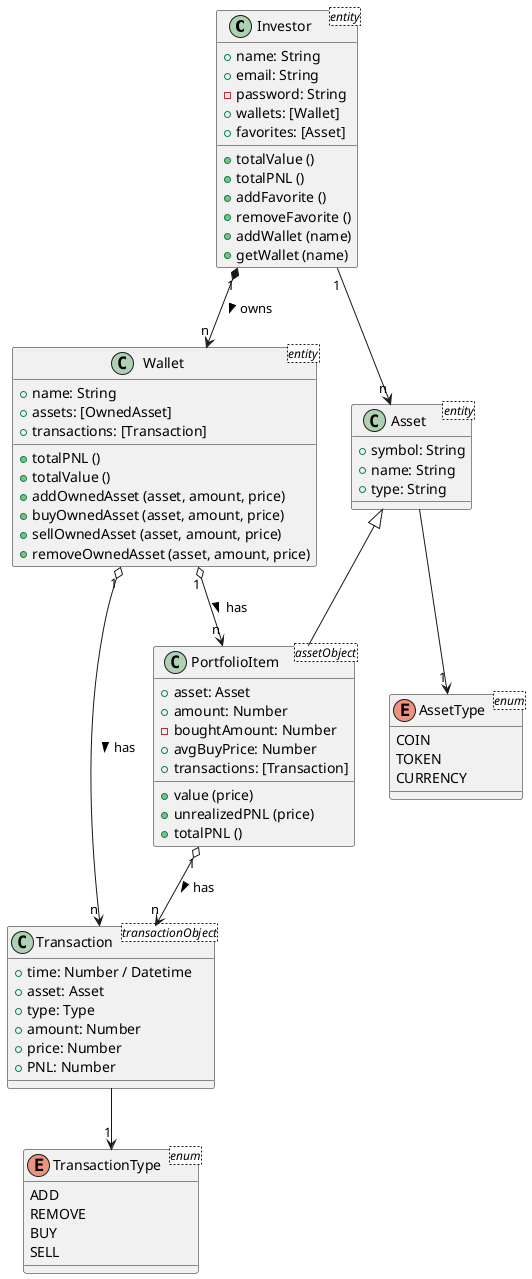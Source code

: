 @startuml ClassDiagram

class Investor <entity>{
    + name: String
    + email: String
    - password: String
    + wallets: [Wallet]
    + favorites: [Asset]
    + totalValue ()
    + totalPNL ()
    + addFavorite ()
    + removeFavorite ()
    + addWallet (name)
    + getWallet (name)
}

class Wallet <entity> {
    + name: String
    + assets: [OwnedAsset]
    + transactions: [Transaction]
    + totalPNL ()
    + totalValue ()
    + addOwnedAsset (asset, amount, price)
    + buyOwnedAsset (asset, amount, price)
    + sellOwnedAsset (asset, amount, price)
    + removeOwnedAsset (asset, amount, price)
}

class Asset <entity> {
    + symbol: String
    + name: String
    + type: String
}

class PortfolioItem <assetObject> {
    + asset: Asset
    + amount: Number
    - boughtAmount: Number
    + avgBuyPrice: Number
    + transactions: [Transaction]
    + value (price)
    + unrealizedPNL (price)
    + totalPNL ()
}

class Transaction <transactionObject> {
    + time: Number / Datetime
    + asset: Asset
    + type: Type
    + amount: Number
    + price: Number
    + PNL: Number
}

enum AssetType <enum> {
    COIN
    TOKEN
    CURRENCY
}

enum TransactionType <enum> {
    ADD
    REMOVE
    BUY
    SELL
}

Wallet "n" <-UP-* "1" Investor: owns <
Asset <|-- PortfolioItem
PortfolioItem "1" o--> "n" Transaction: has >
Wallet "1" o--> "n" Transaction: has >
Wallet "1" o--> "n" PortfolioItem: has >
Asset  --> "1" AssetType
Transaction --> "1" TransactionType
Investor "1" --> "n" Asset


@enduml